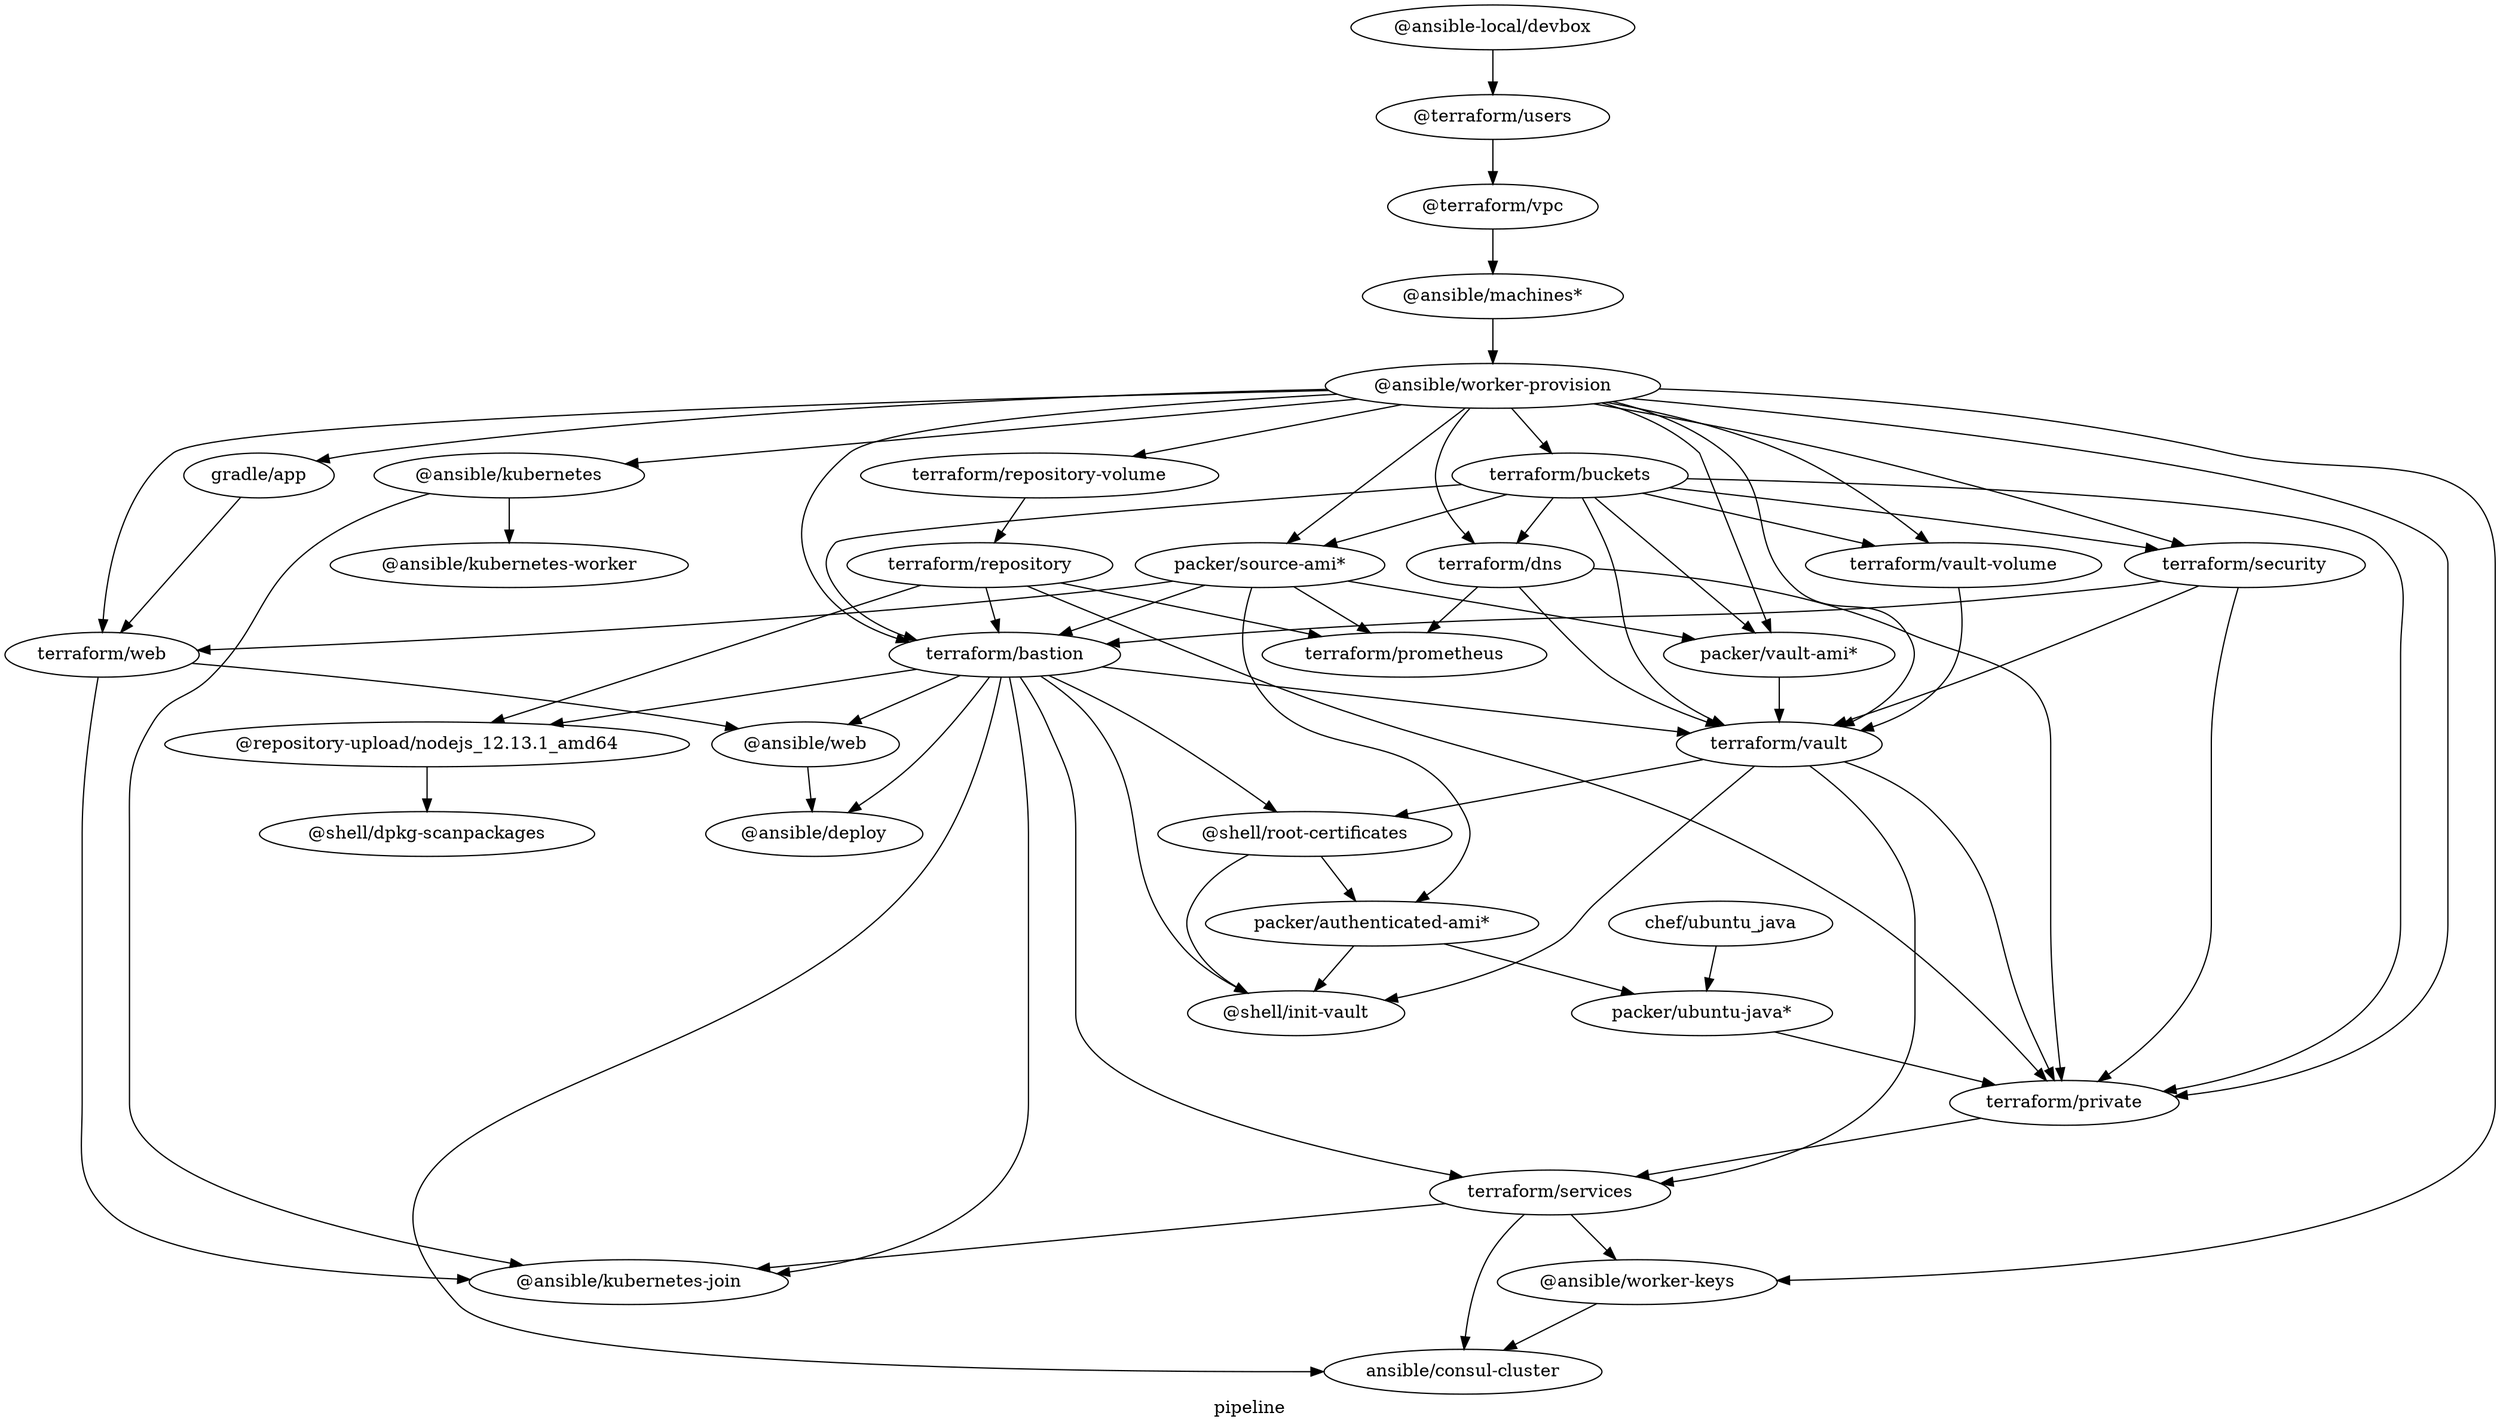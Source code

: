 digraph G {
  label="pipeline";
  rankdir=TB;



"packer/source-ami*" -> { "terraform/bastion";
                          "packer/vault-ami*";
                          "terraform/web"
                        }

"terraform/bastion" -> "@repository-upload/nodejs_12.13.1_amd64"
"terraform/repository" -> "@repository-upload/nodejs_12.13.1_amd64"

"@repository-upload/nodejs_12.13.1_amd64" -> "@shell/dpkg-scanpackages"

"terraform/web" -> "@ansible/kubernetes-join";
"terraform/bastion" -> "@ansible/kubernetes-join";
"terraform/services" -> "@ansible/kubernetes-join";
"@ansible/kubernetes" -> "@ansible/kubernetes-join";



"terraform/services" -> "@ansible/worker-keys"

"terraform/bastion" -> "@ansible/deploy";
"terraform/bastion" -> "@ansible/web";
"@ansible/worker-provision" -> "terraform/repository-volume" -> "terraform/repository";

"terraform/repository" -> {
  "terraform/bastion";
  "terraform/private";
  "terraform/prometheus";
}

"terraform/bastion" -> "ansible/consul-cluster";
"@ansible/worker-keys" -> "ansible/consul-cluster";
"terraform/services" -> "ansible/consul-cluster";

"gradle/app" -> "terraform/web" -> "@ansible/web" -> "@ansible/deploy";
"@ansible/kubernetes" -> "@ansible/kubernetes-worker";
"@ansible/worker-provision" -> {

  "@ansible/worker-keys";
  "terraform/web";
  "gradle/app";
  "@ansible/kubernetes";
  "terraform/buckets";
  "terraform/vault";
  "terraform/dns";
  "terraform/bastion";
  "terraform/vault-volume";
  "packer/source-ami*";
  "terraform/security";
  "terraform/private";
  "packer/vault-ami*"
}

"terraform/buckets" -> {
  "terraform/vault";
  "terraform/dns";
  "terraform/bastion";
  "terraform/vault-volume";
  "packer/source-ami*";
  "terraform/security";
  "terraform/private";
  "packer/vault-ami*"
}

"packer/vault-ami*" -> "terraform/vault"

"@terraform/vpc" -> "@ansible/machines*" -> "@ansible/worker-provision"

"terraform/vault" -> "terraform/private";

{ "terraform/vault";
"terraform/bastion";
"terraform/private"; } -> "terraform/services";

"terraform/vault-volume" -> "terraform/vault";

 "terraform/dns" -> "terraform/private";
 "terraform/dns" -> "terraform/vault";

"terraform/security" -> "terraform/vault"

"terraform/security" -> "terraform/bastion";
"terraform/security" -> "terraform/private";

"chef/ubuntu_java" -> "packer/ubuntu-java*";

"@ansible-local/devbox" -> "@terraform/users" -> "@terraform/vpc";

"terraform/bastion" -> "@shell/root-certificates";

"terraform/vault" -> "@shell/root-certificates";
"terraform/bastion" -> "terraform/vault";

"terraform/bastion" -> "@shell/init-vault";
"terraform/vault" -> "@shell/init-vault";

"@shell/root-certificates" -> "packer/authenticated-ami*";

"packer/ubuntu-java*" -> "terraform/private";

"packer/source-ami*" -> "packer/authenticated-ami*";
"packer/authenticated-ami*" -> "packer/ubuntu-java*";
"packer/authenticated-ami*" -> "@shell/init-vault";
"@shell/root-certificates" -> "@shell/init-vault";

 "terraform/dns" -> "terraform/prometheus";
 "packer/source-ami*" -> "terraform/prometheus";
}

